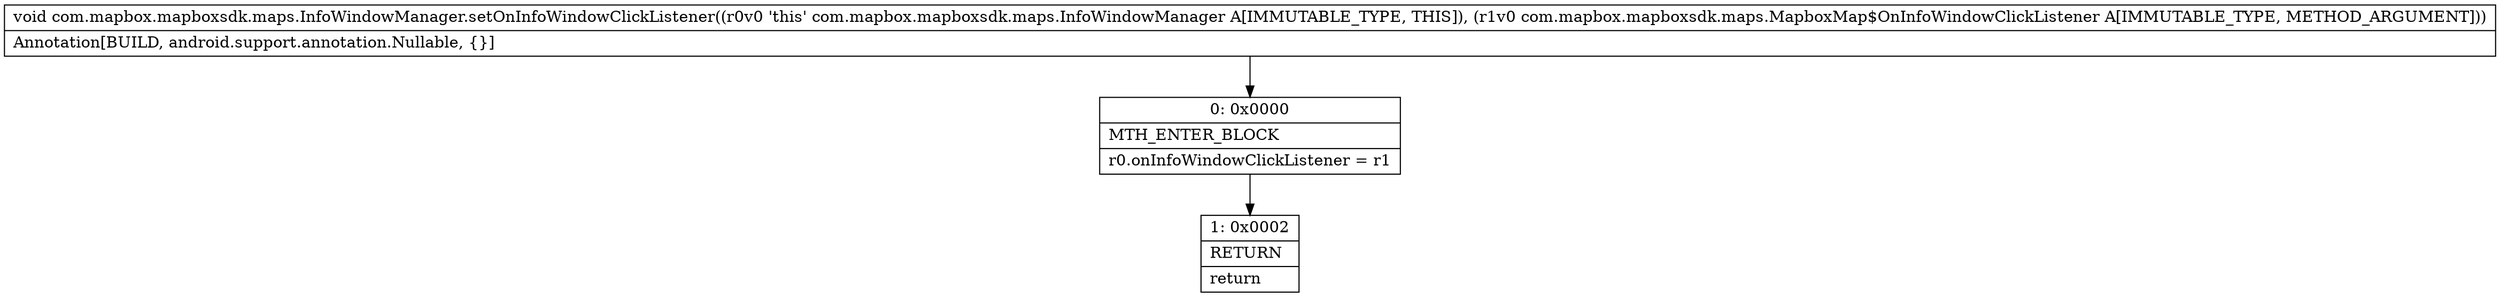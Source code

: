 digraph "CFG forcom.mapbox.mapboxsdk.maps.InfoWindowManager.setOnInfoWindowClickListener(Lcom\/mapbox\/mapboxsdk\/maps\/MapboxMap$OnInfoWindowClickListener;)V" {
Node_0 [shape=record,label="{0\:\ 0x0000|MTH_ENTER_BLOCK\l|r0.onInfoWindowClickListener = r1\l}"];
Node_1 [shape=record,label="{1\:\ 0x0002|RETURN\l|return\l}"];
MethodNode[shape=record,label="{void com.mapbox.mapboxsdk.maps.InfoWindowManager.setOnInfoWindowClickListener((r0v0 'this' com.mapbox.mapboxsdk.maps.InfoWindowManager A[IMMUTABLE_TYPE, THIS]), (r1v0 com.mapbox.mapboxsdk.maps.MapboxMap$OnInfoWindowClickListener A[IMMUTABLE_TYPE, METHOD_ARGUMENT]))  | Annotation[BUILD, android.support.annotation.Nullable, \{\}]\l}"];
MethodNode -> Node_0;
Node_0 -> Node_1;
}

